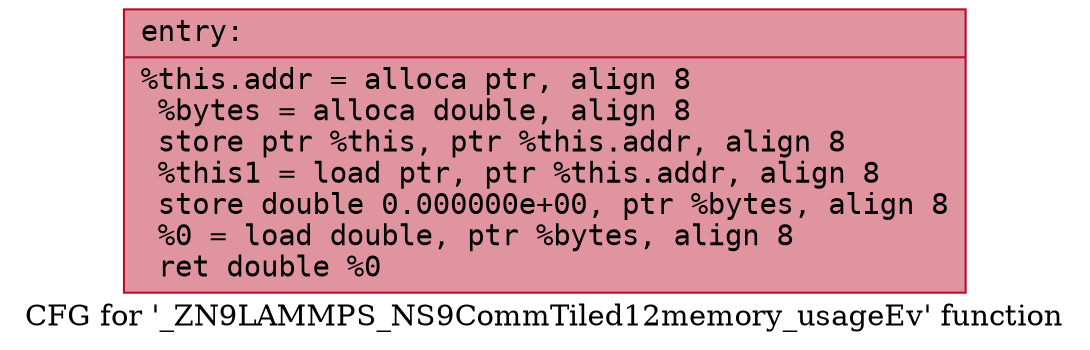 digraph "CFG for '_ZN9LAMMPS_NS9CommTiled12memory_usageEv' function" {
	label="CFG for '_ZN9LAMMPS_NS9CommTiled12memory_usageEv' function";

	Node0x5560776d33a0 [shape=record,color="#b70d28ff", style=filled, fillcolor="#b70d2870" fontname="Courier",label="{entry:\l|  %this.addr = alloca ptr, align 8\l  %bytes = alloca double, align 8\l  store ptr %this, ptr %this.addr, align 8\l  %this1 = load ptr, ptr %this.addr, align 8\l  store double 0.000000e+00, ptr %bytes, align 8\l  %0 = load double, ptr %bytes, align 8\l  ret double %0\l}"];
}
